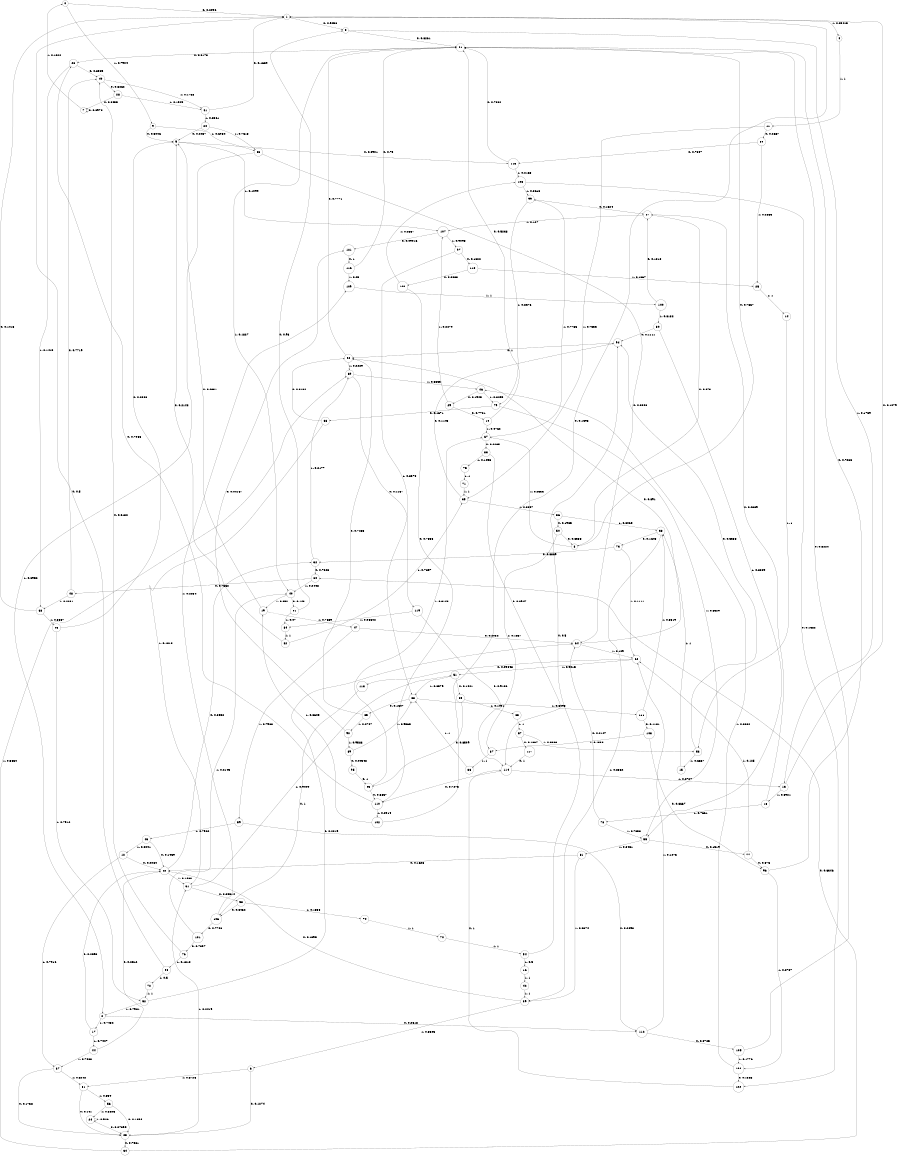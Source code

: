 digraph "ch1random_outputL10" {
size = "6,8.5";
ratio = "fill";
node [shape = circle];
node [fontsize = 24];
edge [fontsize = 24];
0 -> 1 [label = "0: 0.2096   "];
0 -> 9 [label = "1: 0.7904   "];
1 -> 3 [label = "0: 0.9458   "];
1 -> 4 [label = "1: 0.05415  "];
2 -> 112 [label = "0: 0.2518   "];
2 -> 17 [label = "1: 0.7482   "];
3 -> 21 [label = "0: 0.8261   "];
3 -> 13 [label = "1: 0.1739   "];
4 -> 11 [label = "1: 1        "];
5 -> 115 [label = "0: 0.8901   "];
5 -> 107 [label = "1: 0.1099   "];
6 -> 23 [label = "0: 0.1274   "];
6 -> 31 [label = "1: 0.8726   "];
7 -> 7 [label = "0: 0.8978   "];
7 -> 0 [label = "1: 0.1022   "];
8 -> 21 [label = "0: 0.7667   "];
8 -> 67 [label = "1: 0.2333   "];
9 -> 5 [label = "0: 0.3046   "];
9 -> 33 [label = "1: 0.6954   "];
10 -> 21 [label = "0: 0.5238   "];
10 -> 67 [label = "1: 0.4762   "];
11 -> 30 [label = "0: 0.2667   "];
11 -> 35 [label = "1: 0.7333   "];
12 -> 22 [label = "0: 0.2084   "];
12 -> 37 [label = "1: 0.7916   "];
13 -> 1 [label = "0: 0.1079   "];
13 -> 18 [label = "1: 0.8921   "];
14 -> 53 [label = "1: 1        "];
15 -> 38 [label = "1: 1        "];
16 -> 42 [label = "1: 1        "];
17 -> 22 [label = "0: 0.2593   "];
17 -> 44 [label = "1: 0.7407   "];
18 -> 27 [label = "0: 0.2339   "];
18 -> 78 [label = "1: 0.7661   "];
19 -> 5 [label = "0: 0.2331   "];
19 -> 47 [label = "1: 0.7669   "];
20 -> 5 [label = "0: 0.2487   "];
20 -> 33 [label = "1: 0.7513   "];
21 -> 26 [label = "0: 0.8173   "];
21 -> 40 [label = "1: 0.1827   "];
22 -> 32 [label = "0: 0.8532   "];
22 -> 61 [label = "1: 0.1468   "];
23 -> 34 [label = "0: 0.7581   "];
23 -> 61 [label = "1: 0.2419   "];
24 -> 23 [label = "0: 0.07395  "];
24 -> 24 [label = "1: 0.926    "];
25 -> 14 [label = "1: 1        "];
26 -> 49 [label = "0: 0.8585   "];
26 -> 68 [label = "1: 0.1415   "];
27 -> 8 [label = "0: 0.873    "];
27 -> 107 [label = "1: 0.127    "];
28 -> 7 [label = "0: 0.8455   "];
28 -> 41 [label = "1: 0.1545   "];
29 -> 10 [label = "0: 0.7721   "];
29 -> 107 [label = "1: 0.2279   "];
30 -> 115 [label = "0: 0.7647   "];
30 -> 25 [label = "1: 0.2353   "];
31 -> 23 [label = "0: 0.141    "];
31 -> 56 [label = "1: 0.859    "];
32 -> 60 [label = "0: 0.7823   "];
32 -> 69 [label = "1: 0.2177   "];
33 -> 64 [label = "0: 0.3048   "];
33 -> 2 [label = "1: 0.6952   "];
34 -> 60 [label = "0: 0.6346   "];
34 -> 69 [label = "1: 0.3654   "];
35 -> 94 [label = "0: 0.1143   "];
35 -> 36 [label = "1: 0.8857   "];
36 -> 50 [label = "0: 0.1935   "];
36 -> 38 [label = "1: 0.8065   "];
37 -> 23 [label = "0: 0.1758   "];
37 -> 31 [label = "1: 0.8242   "];
38 -> 73 [label = "0: 0.1648   "];
38 -> 39 [label = "1: 0.8352   "];
39 -> 22 [label = "0: 0.1395   "];
39 -> 6 [label = "1: 0.8605   "];
40 -> 91 [label = "0: 0.148    "];
40 -> 19 [label = "1: 0.852    "];
41 -> 1 [label = "0: 0.1639   "];
41 -> 20 [label = "1: 0.8361   "];
42 -> 39 [label = "1: 1        "];
43 -> 22 [label = "0: 0.1959   "];
43 -> 12 [label = "1: 0.8041   "];
44 -> 22 [label = "0: 0.2512   "];
44 -> 37 [label = "1: 0.7488   "];
45 -> 5 [label = "0: 0.2088   "];
45 -> 52 [label = "1: 0.7912   "];
46 -> 29 [label = "0: 0.1945   "];
46 -> 79 [label = "1: 0.8055   "];
47 -> 64 [label = "0: 0.2032   "];
47 -> 59 [label = "1: 0.7968   "];
48 -> 49 [label = "0: 0.7719   "];
48 -> 68 [label = "1: 0.2281   "];
49 -> 28 [label = "0: 0.8262   "];
49 -> 41 [label = "1: 0.1738   "];
50 -> 8 [label = "0: 0.8333   "];
50 -> 87 [label = "1: 0.1667   "];
51 -> 65 [label = "0: 0.1421   "];
51 -> 88 [label = "1: 0.8579   "];
52 -> 64 [label = "0: 0.2019   "];
52 -> 2 [label = "1: 0.7981   "];
53 -> 94 [label = "0: 0.3333   "];
53 -> 15 [label = "1: 0.6667   "];
54 -> 94 [label = "0: 0.5      "];
54 -> 16 [label = "1: 0.5      "];
55 -> 77 [label = "0: 0.1519   "];
55 -> 81 [label = "1: 0.8481   "];
56 -> 23 [label = "0: 0.1354   "];
56 -> 24 [label = "1: 0.8646   "];
57 -> 117 [label = "0: 0.1667   "];
57 -> 53 [label = "1: 0.8333   "];
58 -> 106 [label = "0: 0.8462   "];
58 -> 74 [label = "1: 0.1538   "];
59 -> 112 [label = "0: 0.2098   "];
59 -> 43 [label = "1: 0.7902   "];
60 -> 48 [label = "0: 0.7552   "];
60 -> 40 [label = "1: 0.2448   "];
61 -> 58 [label = "0: 0.05514  "];
61 -> 51 [label = "1: 0.9449   "];
62 -> 113 [label = "0: 0.09848  "];
62 -> 51 [label = "1: 0.9015   "];
63 -> 57 [label = "1: 1        "];
64 -> 92 [label = "0: 0.891    "];
64 -> 62 [label = "1: 0.109    "];
65 -> 93 [label = "0: 0.8509   "];
65 -> 63 [label = "1: 0.1491   "];
66 -> 92 [label = "0: 0.8182   "];
66 -> 61 [label = "1: 0.1818   "];
67 -> 83 [label = "0: 0.2235   "];
67 -> 99 [label = "1: 0.7765   "];
68 -> 1 [label = "0: 0.1413   "];
68 -> 45 [label = "1: 0.8587   "];
69 -> 119 [label = "0: 0.1167   "];
69 -> 46 [label = "1: 0.8833   "];
70 -> 54 [label = "1: 1        "];
71 -> 35 [label = "1: 1        "];
72 -> 52 [label = "1: 1        "];
73 -> 32 [label = "0: 0.8889   "];
73 -> 62 [label = "1: 0.1111   "];
74 -> 70 [label = "1: 1        "];
75 -> 71 [label = "1: 1        "];
76 -> 49 [label = "0: 0.8182   "];
76 -> 98 [label = "1: 0.1818   "];
77 -> 96 [label = "0: 0.875    "];
77 -> 62 [label = "1: 0.125    "];
78 -> 64 [label = "0: 0.2147   "];
78 -> 55 [label = "1: 0.7853   "];
79 -> 66 [label = "0: 0.1671   "];
79 -> 55 [label = "1: 0.8329   "];
80 -> 94 [label = "0: 0.1111   "];
80 -> 55 [label = "1: 0.8889   "];
81 -> 22 [label = "0: 0.1626   "];
81 -> 39 [label = "1: 0.8374   "];
82 -> 5 [label = "0: 0.2143   "];
82 -> 35 [label = "1: 0.7857   "];
83 -> 114 [label = "0: 0.8947   "];
83 -> 75 [label = "1: 0.1053   "];
84 -> 82 [label = "1: 1        "];
85 -> 92 [label = "0: 0.7253   "];
85 -> 90 [label = "1: 0.2747   "];
86 -> 88 [label = "1: 1        "];
87 -> 86 [label = "1: 1        "];
88 -> 85 [label = "0: 0.1507   "];
88 -> 111 [label = "1: 0.8493   "];
89 -> 95 [label = "0: 0.04348  "];
89 -> 88 [label = "1: 0.9565   "];
90 -> 121 [label = "0: 0.04167  "];
90 -> 89 [label = "1: 0.9583   "];
91 -> 3 [label = "0: 0.93     "];
91 -> 84 [label = "1: 0.07     "];
92 -> 21 [label = "0: 0.7771   "];
92 -> 69 [label = "1: 0.2229   "];
93 -> 110 [label = "0: 0.6857   "];
93 -> 67 [label = "1: 0.3143   "];
94 -> 92 [label = "0: 1        "];
95 -> 93 [label = "0: 1        "];
96 -> 21 [label = "0: 0.7263   "];
96 -> 104 [label = "1: 0.2737   "];
97 -> 118 [label = "0: 0.1622   "];
97 -> 88 [label = "1: 0.8378   "];
98 -> 1 [label = "0: 0.5      "];
98 -> 72 [label = "1: 0.5      "];
99 -> 27 [label = "0: 0.1624   "];
99 -> 79 [label = "1: 0.8376   "];
100 -> 27 [label = "0: 0.1818   "];
100 -> 80 [label = "1: 0.8182   "];
101 -> 76 [label = "0: 0.7857   "];
101 -> 40 [label = "1: 0.2143   "];
102 -> 1 [label = "0: 0.1395   "];
102 -> 19 [label = "1: 0.8605   "];
103 -> 96 [label = "0: 0.8667   "];
103 -> 87 [label = "1: 0.1333   "];
104 -> 122 [label = "0: 0.1368   "];
104 -> 46 [label = "1: 0.8632   "];
105 -> 21 [label = "0: 0.8224   "];
105 -> 104 [label = "1: 0.1776   "];
106 -> 101 [label = "0: 0.7746   "];
106 -> 109 [label = "1: 0.2254   "];
107 -> 121 [label = "0: 0.09016  "];
107 -> 97 [label = "1: 0.9098   "];
108 -> 122 [label = "0: 0.1382   "];
108 -> 99 [label = "1: 0.8618   "];
109 -> 100 [label = "1: 1        "];
110 -> 26 [label = "0: 0.7086   "];
110 -> 102 [label = "1: 0.2914   "];
111 -> 103 [label = "0: 0.1181   "];
111 -> 38 [label = "1: 0.8819   "];
112 -> 105 [label = "0: 0.8725   "];
112 -> 62 [label = "1: 0.1275   "];
113 -> 106 [label = "0: 1        "];
114 -> 110 [label = "0: 0.7273   "];
114 -> 13 [label = "1: 0.2727   "];
115 -> 21 [label = "0: 0.7832   "];
115 -> 108 [label = "1: 0.2168   "];
116 -> 21 [label = "0: 0.75     "];
116 -> 109 [label = "1: 0.25     "];
117 -> 114 [label = "0: 1        "];
118 -> 120 [label = "0: 0.8333   "];
118 -> 25 [label = "1: 0.1667   "];
119 -> 114 [label = "0: 0.9136   "];
119 -> 84 [label = "1: 0.08642  "];
120 -> 110 [label = "0: 0.7333   "];
120 -> 108 [label = "1: 0.2667   "];
121 -> 116 [label = "0: 1        "];
122 -> 114 [label = "0: 1        "];
}